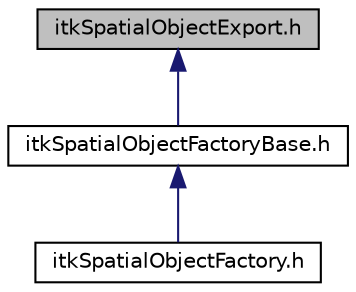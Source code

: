 digraph "itkSpatialObjectExport.h"
{
 // LATEX_PDF_SIZE
  edge [fontname="Helvetica",fontsize="10",labelfontname="Helvetica",labelfontsize="10"];
  node [fontname="Helvetica",fontsize="10",shape=record];
  Node1 [label="itkSpatialObjectExport.h",height=0.2,width=0.4,color="black", fillcolor="grey75", style="filled", fontcolor="black",tooltip=" "];
  Node1 -> Node2 [dir="back",color="midnightblue",fontsize="10",style="solid",fontname="Helvetica"];
  Node2 [label="itkSpatialObjectFactoryBase.h",height=0.2,width=0.4,color="black", fillcolor="white", style="filled",URL="$itkSpatialObjectFactoryBase_8h.html",tooltip=" "];
  Node2 -> Node3 [dir="back",color="midnightblue",fontsize="10",style="solid",fontname="Helvetica"];
  Node3 [label="itkSpatialObjectFactory.h",height=0.2,width=0.4,color="black", fillcolor="white", style="filled",URL="$itkSpatialObjectFactory_8h.html",tooltip=" "];
}
